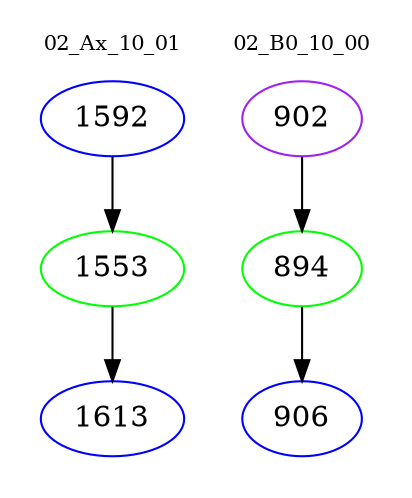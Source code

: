 digraph{
subgraph cluster_0 {
color = white
label = "02_Ax_10_01";
fontsize=10;
T0_1592 [label="1592", color="blue"]
T0_1592 -> T0_1553 [color="black"]
T0_1553 [label="1553", color="green"]
T0_1553 -> T0_1613 [color="black"]
T0_1613 [label="1613", color="blue"]
}
subgraph cluster_1 {
color = white
label = "02_B0_10_00";
fontsize=10;
T1_902 [label="902", color="purple"]
T1_902 -> T1_894 [color="black"]
T1_894 [label="894", color="green"]
T1_894 -> T1_906 [color="black"]
T1_906 [label="906", color="blue"]
}
}
